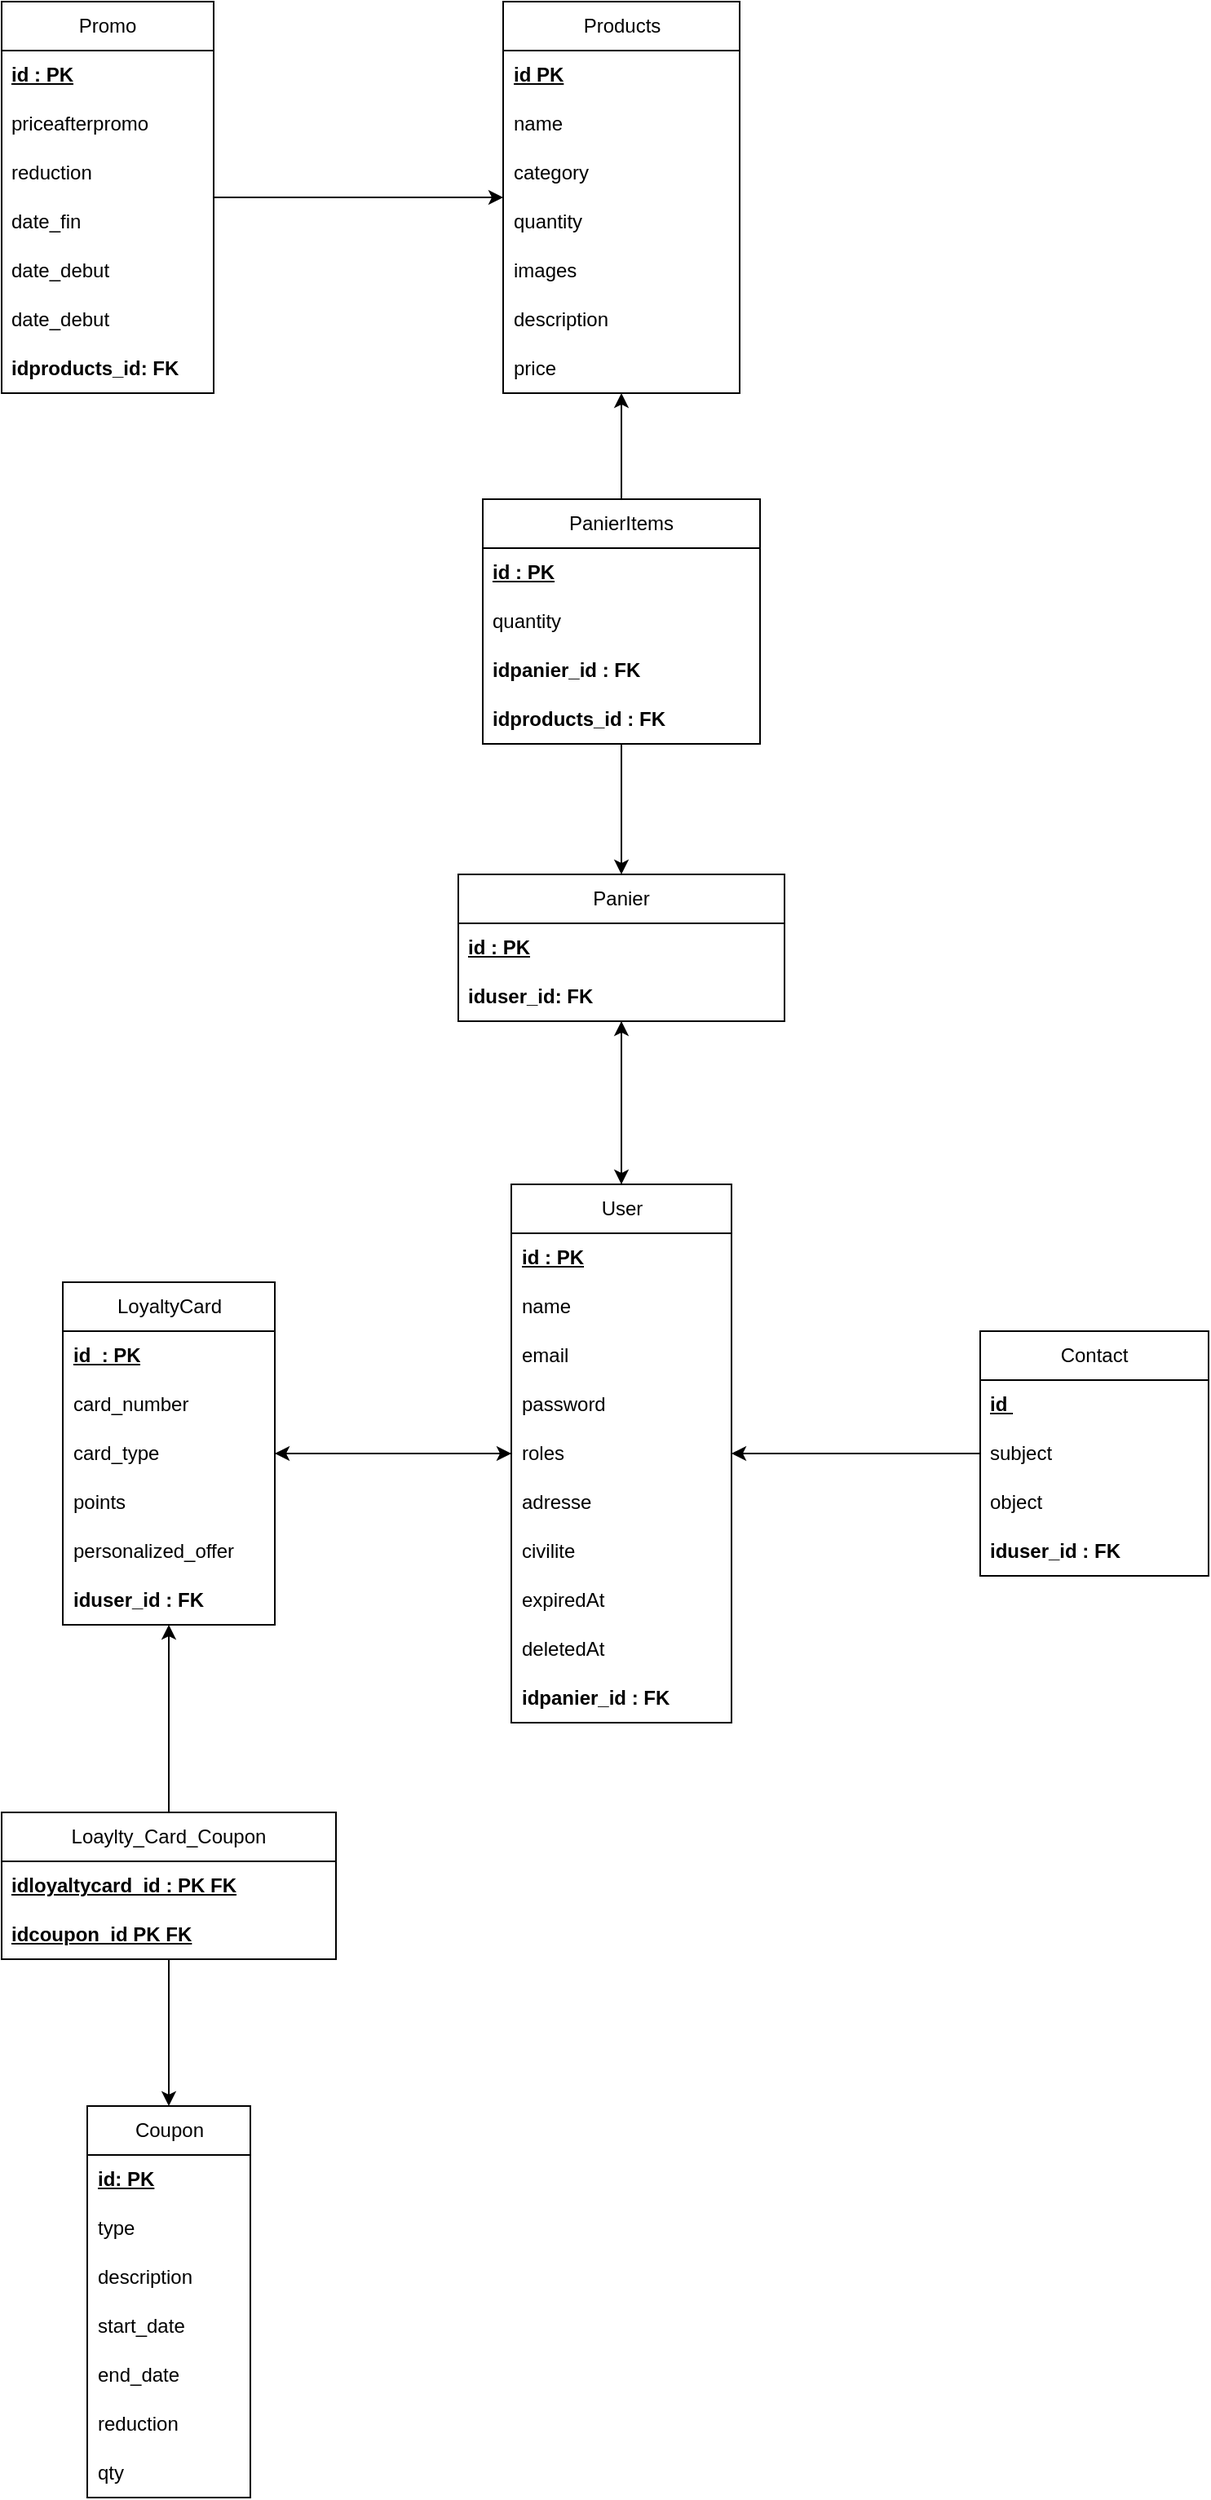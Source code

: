 <mxfile version="24.0.4" type="device">
  <diagram name="Page-1" id="Z8orhRkLqQDL-UpB7b5L">
    <mxGraphModel dx="660" dy="2152" grid="1" gridSize="10" guides="1" tooltips="1" connect="1" arrows="1" fold="1" page="1" pageScale="1" pageWidth="827" pageHeight="1169" math="0" shadow="0">
      <root>
        <mxCell id="0" />
        <mxCell id="1" parent="0" />
        <mxCell id="jyN1lYslzguB-uSNDuC1-7" style="edgeStyle=orthogonalEdgeStyle;rounded=0;orthogonalLoop=1;jettySize=auto;html=1;" parent="1" source="rzybz_MpaNNf8O2ourKi-1895" target="rzybz_MpaNNf8O2ourKi-1934" edge="1">
          <mxGeometry relative="1" as="geometry" />
        </mxCell>
        <mxCell id="rzybz_MpaNNf8O2ourKi-1895" value="Contact" style="swimlane;fontStyle=0;childLayout=stackLayout;horizontal=1;startSize=30;horizontalStack=0;resizeParent=1;resizeParentMax=0;resizeLast=0;collapsible=1;marginBottom=0;whiteSpace=wrap;html=1;" parent="1" vertex="1">
          <mxGeometry x="850" y="730" width="140" height="150" as="geometry" />
        </mxCell>
        <mxCell id="rzybz_MpaNNf8O2ourKi-1896" value="&lt;b&gt;&lt;u&gt;id&amp;nbsp;&lt;/u&gt;&lt;/b&gt;" style="text;strokeColor=none;fillColor=none;align=left;verticalAlign=middle;spacingLeft=4;spacingRight=4;overflow=hidden;points=[[0,0.5],[1,0.5]];portConstraint=eastwest;rotatable=0;whiteSpace=wrap;html=1;" parent="rzybz_MpaNNf8O2ourKi-1895" vertex="1">
          <mxGeometry y="30" width="140" height="30" as="geometry" />
        </mxCell>
        <mxCell id="rzybz_MpaNNf8O2ourKi-1899" value="subject" style="text;strokeColor=none;fillColor=none;align=left;verticalAlign=middle;spacingLeft=4;spacingRight=4;overflow=hidden;points=[[0,0.5],[1,0.5]];portConstraint=eastwest;rotatable=0;whiteSpace=wrap;html=1;" parent="rzybz_MpaNNf8O2ourKi-1895" vertex="1">
          <mxGeometry y="60" width="140" height="30" as="geometry" />
        </mxCell>
        <mxCell id="rzybz_MpaNNf8O2ourKi-1900" value="object" style="text;strokeColor=none;fillColor=none;align=left;verticalAlign=middle;spacingLeft=4;spacingRight=4;overflow=hidden;points=[[0,0.5],[1,0.5]];portConstraint=eastwest;rotatable=0;whiteSpace=wrap;html=1;" parent="rzybz_MpaNNf8O2ourKi-1895" vertex="1">
          <mxGeometry y="90" width="140" height="30" as="geometry" />
        </mxCell>
        <mxCell id="jyN1lYslzguB-uSNDuC1-10" value="&lt;b&gt;iduser_id : FK&lt;/b&gt;" style="text;strokeColor=none;fillColor=none;align=left;verticalAlign=middle;spacingLeft=4;spacingRight=4;overflow=hidden;points=[[0,0.5],[1,0.5]];portConstraint=eastwest;rotatable=0;whiteSpace=wrap;html=1;" parent="rzybz_MpaNNf8O2ourKi-1895" vertex="1">
          <mxGeometry y="120" width="140" height="30" as="geometry" />
        </mxCell>
        <mxCell id="EqvqZ9jnsvfKFYhBwcHd-3" style="edgeStyle=orthogonalEdgeStyle;rounded=0;orthogonalLoop=1;jettySize=auto;html=1;" parent="1" source="rXZsFAhtBVDBhax5gbFP-8" target="rzybz_MpaNNf8O2ourKi-1908" edge="1">
          <mxGeometry relative="1" as="geometry" />
        </mxCell>
        <mxCell id="rzybz_MpaNNf8O2ourKi-1901" value="Coupon" style="swimlane;fontStyle=0;childLayout=stackLayout;horizontal=1;startSize=30;horizontalStack=0;resizeParent=1;resizeParentMax=0;resizeLast=0;collapsible=1;marginBottom=0;whiteSpace=wrap;html=1;" parent="1" vertex="1">
          <mxGeometry x="302.5" y="1205" width="100" height="240" as="geometry" />
        </mxCell>
        <mxCell id="rzybz_MpaNNf8O2ourKi-1902" value="&lt;b&gt;&lt;u&gt;id: PK&lt;/u&gt;&lt;/b&gt;" style="text;strokeColor=none;fillColor=none;align=left;verticalAlign=middle;spacingLeft=4;spacingRight=4;overflow=hidden;points=[[0,0.5],[1,0.5]];portConstraint=eastwest;rotatable=0;whiteSpace=wrap;html=1;" parent="rzybz_MpaNNf8O2ourKi-1901" vertex="1">
          <mxGeometry y="30" width="100" height="30" as="geometry" />
        </mxCell>
        <mxCell id="rzybz_MpaNNf8O2ourKi-1903" value="type" style="text;strokeColor=none;fillColor=none;align=left;verticalAlign=middle;spacingLeft=4;spacingRight=4;overflow=hidden;points=[[0,0.5],[1,0.5]];portConstraint=eastwest;rotatable=0;whiteSpace=wrap;html=1;" parent="rzybz_MpaNNf8O2ourKi-1901" vertex="1">
          <mxGeometry y="60" width="100" height="30" as="geometry" />
        </mxCell>
        <mxCell id="rzybz_MpaNNf8O2ourKi-1904" value="description" style="text;strokeColor=none;fillColor=none;align=left;verticalAlign=middle;spacingLeft=4;spacingRight=4;overflow=hidden;points=[[0,0.5],[1,0.5]];portConstraint=eastwest;rotatable=0;whiteSpace=wrap;html=1;" parent="rzybz_MpaNNf8O2ourKi-1901" vertex="1">
          <mxGeometry y="90" width="100" height="30" as="geometry" />
        </mxCell>
        <mxCell id="rzybz_MpaNNf8O2ourKi-1905" value="start_date" style="text;strokeColor=none;fillColor=none;align=left;verticalAlign=middle;spacingLeft=4;spacingRight=4;overflow=hidden;points=[[0,0.5],[1,0.5]];portConstraint=eastwest;rotatable=0;whiteSpace=wrap;html=1;" parent="rzybz_MpaNNf8O2ourKi-1901" vertex="1">
          <mxGeometry y="120" width="100" height="30" as="geometry" />
        </mxCell>
        <mxCell id="rzybz_MpaNNf8O2ourKi-1906" value="end_date" style="text;strokeColor=none;fillColor=none;align=left;verticalAlign=middle;spacingLeft=4;spacingRight=4;overflow=hidden;points=[[0,0.5],[1,0.5]];portConstraint=eastwest;rotatable=0;whiteSpace=wrap;html=1;" parent="rzybz_MpaNNf8O2ourKi-1901" vertex="1">
          <mxGeometry y="150" width="100" height="30" as="geometry" />
        </mxCell>
        <mxCell id="rzybz_MpaNNf8O2ourKi-1907" value="reduction" style="text;strokeColor=none;fillColor=none;align=left;verticalAlign=middle;spacingLeft=4;spacingRight=4;overflow=hidden;points=[[0,0.5],[1,0.5]];portConstraint=eastwest;rotatable=0;whiteSpace=wrap;html=1;" parent="rzybz_MpaNNf8O2ourKi-1901" vertex="1">
          <mxGeometry y="180" width="100" height="30" as="geometry" />
        </mxCell>
        <mxCell id="A1eye4QI-o7bzbiyYtTG-3" value="qty" style="text;strokeColor=none;fillColor=none;align=left;verticalAlign=middle;spacingLeft=4;spacingRight=4;overflow=hidden;points=[[0,0.5],[1,0.5]];portConstraint=eastwest;rotatable=0;whiteSpace=wrap;html=1;" parent="rzybz_MpaNNf8O2ourKi-1901" vertex="1">
          <mxGeometry y="210" width="100" height="30" as="geometry" />
        </mxCell>
        <mxCell id="rzybz_MpaNNf8O2ourKi-2295" style="edgeStyle=orthogonalEdgeStyle;rounded=0;orthogonalLoop=1;jettySize=auto;html=1;" parent="1" source="rzybz_MpaNNf8O2ourKi-1908" target="rzybz_MpaNNf8O2ourKi-1934" edge="1">
          <mxGeometry relative="1" as="geometry" />
        </mxCell>
        <mxCell id="EqvqZ9jnsvfKFYhBwcHd-5" style="edgeStyle=orthogonalEdgeStyle;rounded=0;orthogonalLoop=1;jettySize=auto;html=1;" parent="1" source="rXZsFAhtBVDBhax5gbFP-8" target="rzybz_MpaNNf8O2ourKi-1901" edge="1">
          <mxGeometry relative="1" as="geometry">
            <mxPoint x="400" y="925" as="sourcePoint" />
          </mxGeometry>
        </mxCell>
        <mxCell id="rzybz_MpaNNf8O2ourKi-1908" value="LoyaltyCard" style="swimlane;fontStyle=0;childLayout=stackLayout;horizontal=1;startSize=30;horizontalStack=0;resizeParent=1;resizeParentMax=0;resizeLast=0;collapsible=1;marginBottom=0;whiteSpace=wrap;html=1;" parent="1" vertex="1">
          <mxGeometry x="287.5" y="700" width="130" height="210" as="geometry" />
        </mxCell>
        <mxCell id="rzybz_MpaNNf8O2ourKi-1909" value="&lt;b&gt;&lt;u&gt;id&amp;nbsp; : PK&lt;/u&gt;&lt;/b&gt;" style="text;strokeColor=none;fillColor=none;align=left;verticalAlign=middle;spacingLeft=4;spacingRight=4;overflow=hidden;points=[[0,0.5],[1,0.5]];portConstraint=eastwest;rotatable=0;whiteSpace=wrap;html=1;" parent="rzybz_MpaNNf8O2ourKi-1908" vertex="1">
          <mxGeometry y="30" width="130" height="30" as="geometry" />
        </mxCell>
        <mxCell id="rzybz_MpaNNf8O2ourKi-1910" value="card_number" style="text;strokeColor=none;fillColor=none;align=left;verticalAlign=middle;spacingLeft=4;spacingRight=4;overflow=hidden;points=[[0,0.5],[1,0.5]];portConstraint=eastwest;rotatable=0;whiteSpace=wrap;html=1;" parent="rzybz_MpaNNf8O2ourKi-1908" vertex="1">
          <mxGeometry y="60" width="130" height="30" as="geometry" />
        </mxCell>
        <mxCell id="rzybz_MpaNNf8O2ourKi-1911" value="card_type" style="text;strokeColor=none;fillColor=none;align=left;verticalAlign=middle;spacingLeft=4;spacingRight=4;overflow=hidden;points=[[0,0.5],[1,0.5]];portConstraint=eastwest;rotatable=0;whiteSpace=wrap;html=1;" parent="rzybz_MpaNNf8O2ourKi-1908" vertex="1">
          <mxGeometry y="90" width="130" height="30" as="geometry" />
        </mxCell>
        <mxCell id="rzybz_MpaNNf8O2ourKi-1912" value="points" style="text;strokeColor=none;fillColor=none;align=left;verticalAlign=middle;spacingLeft=4;spacingRight=4;overflow=hidden;points=[[0,0.5],[1,0.5]];portConstraint=eastwest;rotatable=0;whiteSpace=wrap;html=1;" parent="rzybz_MpaNNf8O2ourKi-1908" vertex="1">
          <mxGeometry y="120" width="130" height="30" as="geometry" />
        </mxCell>
        <mxCell id="rzybz_MpaNNf8O2ourKi-1913" value="personalized_offer" style="text;strokeColor=none;fillColor=none;align=left;verticalAlign=middle;spacingLeft=4;spacingRight=4;overflow=hidden;points=[[0,0.5],[1,0.5]];portConstraint=eastwest;rotatable=0;whiteSpace=wrap;html=1;" parent="rzybz_MpaNNf8O2ourKi-1908" vertex="1">
          <mxGeometry y="150" width="130" height="30" as="geometry" />
        </mxCell>
        <mxCell id="rXZsFAhtBVDBhax5gbFP-7" value="&lt;span style=&quot;font-weight: 700;&quot;&gt;iduser_id : FK&lt;/span&gt;" style="text;strokeColor=none;fillColor=none;align=left;verticalAlign=middle;spacingLeft=4;spacingRight=4;overflow=hidden;points=[[0,0.5],[1,0.5]];portConstraint=eastwest;rotatable=0;whiteSpace=wrap;html=1;" parent="rzybz_MpaNNf8O2ourKi-1908" vertex="1">
          <mxGeometry y="180" width="130" height="30" as="geometry" />
        </mxCell>
        <mxCell id="qvuXno2zDZtEZn5juKYf-1" style="edgeStyle=orthogonalEdgeStyle;rounded=0;orthogonalLoop=1;jettySize=auto;html=1;" parent="1" source="rzybz_MpaNNf8O2ourKi-1922" target="rzybz_MpaNNf8O2ourKi-1914" edge="1">
          <mxGeometry relative="1" as="geometry">
            <mxPoint x="500" y="100" as="sourcePoint" />
            <mxPoint x="490" y="-10" as="targetPoint" />
          </mxGeometry>
        </mxCell>
        <mxCell id="rzybz_MpaNNf8O2ourKi-1914" value="Products" style="swimlane;fontStyle=0;childLayout=stackLayout;horizontal=1;startSize=30;horizontalStack=0;resizeParent=1;resizeParentMax=0;resizeLast=0;collapsible=1;marginBottom=0;whiteSpace=wrap;html=1;" parent="1" vertex="1">
          <mxGeometry x="557.5" y="-85" width="145" height="240" as="geometry" />
        </mxCell>
        <mxCell id="rzybz_MpaNNf8O2ourKi-1915" value="&lt;b&gt;&lt;u&gt;id PK&lt;/u&gt;&lt;/b&gt;" style="text;strokeColor=none;fillColor=none;align=left;verticalAlign=middle;spacingLeft=4;spacingRight=4;overflow=hidden;points=[[0,0.5],[1,0.5]];portConstraint=eastwest;rotatable=0;whiteSpace=wrap;html=1;" parent="rzybz_MpaNNf8O2ourKi-1914" vertex="1">
          <mxGeometry y="30" width="145" height="30" as="geometry" />
        </mxCell>
        <mxCell id="rzybz_MpaNNf8O2ourKi-1916" value="name" style="text;strokeColor=none;fillColor=none;align=left;verticalAlign=middle;spacingLeft=4;spacingRight=4;overflow=hidden;points=[[0,0.5],[1,0.5]];portConstraint=eastwest;rotatable=0;whiteSpace=wrap;html=1;" parent="rzybz_MpaNNf8O2ourKi-1914" vertex="1">
          <mxGeometry y="60" width="145" height="30" as="geometry" />
        </mxCell>
        <mxCell id="rzybz_MpaNNf8O2ourKi-1917" value="category" style="text;strokeColor=none;fillColor=none;align=left;verticalAlign=middle;spacingLeft=4;spacingRight=4;overflow=hidden;points=[[0,0.5],[1,0.5]];portConstraint=eastwest;rotatable=0;whiteSpace=wrap;html=1;" parent="rzybz_MpaNNf8O2ourKi-1914" vertex="1">
          <mxGeometry y="90" width="145" height="30" as="geometry" />
        </mxCell>
        <mxCell id="rzybz_MpaNNf8O2ourKi-1918" value="quantity" style="text;strokeColor=none;fillColor=none;align=left;verticalAlign=middle;spacingLeft=4;spacingRight=4;overflow=hidden;points=[[0,0.5],[1,0.5]];portConstraint=eastwest;rotatable=0;whiteSpace=wrap;html=1;" parent="rzybz_MpaNNf8O2ourKi-1914" vertex="1">
          <mxGeometry y="120" width="145" height="30" as="geometry" />
        </mxCell>
        <mxCell id="rzybz_MpaNNf8O2ourKi-1919" value="images" style="text;strokeColor=none;fillColor=none;align=left;verticalAlign=middle;spacingLeft=4;spacingRight=4;overflow=hidden;points=[[0,0.5],[1,0.5]];portConstraint=eastwest;rotatable=0;whiteSpace=wrap;html=1;" parent="rzybz_MpaNNf8O2ourKi-1914" vertex="1">
          <mxGeometry y="150" width="145" height="30" as="geometry" />
        </mxCell>
        <mxCell id="rzybz_MpaNNf8O2ourKi-1920" value="description" style="text;strokeColor=none;fillColor=none;align=left;verticalAlign=middle;spacingLeft=4;spacingRight=4;overflow=hidden;points=[[0,0.5],[1,0.5]];portConstraint=eastwest;rotatable=0;whiteSpace=wrap;html=1;" parent="rzybz_MpaNNf8O2ourKi-1914" vertex="1">
          <mxGeometry y="180" width="145" height="30" as="geometry" />
        </mxCell>
        <mxCell id="rzybz_MpaNNf8O2ourKi-1921" value="price" style="text;strokeColor=none;fillColor=none;align=left;verticalAlign=middle;spacingLeft=4;spacingRight=4;overflow=hidden;points=[[0,0.5],[1,0.5]];portConstraint=eastwest;rotatable=0;whiteSpace=wrap;html=1;" parent="rzybz_MpaNNf8O2ourKi-1914" vertex="1">
          <mxGeometry y="210" width="145" height="30" as="geometry" />
        </mxCell>
        <mxCell id="rzybz_MpaNNf8O2ourKi-1922" value="Promo" style="swimlane;fontStyle=0;childLayout=stackLayout;horizontal=1;startSize=30;horizontalStack=0;resizeParent=1;resizeParentMax=0;resizeLast=0;collapsible=1;marginBottom=0;whiteSpace=wrap;html=1;" parent="1" vertex="1">
          <mxGeometry x="250" y="-85" width="130" height="240" as="geometry" />
        </mxCell>
        <mxCell id="rzybz_MpaNNf8O2ourKi-1923" value="&lt;b&gt;&lt;u&gt;id : PK&lt;/u&gt;&lt;/b&gt;" style="text;strokeColor=none;fillColor=none;align=left;verticalAlign=middle;spacingLeft=4;spacingRight=4;overflow=hidden;points=[[0,0.5],[1,0.5]];portConstraint=eastwest;rotatable=0;whiteSpace=wrap;html=1;" parent="rzybz_MpaNNf8O2ourKi-1922" vertex="1">
          <mxGeometry y="30" width="130" height="30" as="geometry" />
        </mxCell>
        <mxCell id="rzybz_MpaNNf8O2ourKi-1930" value="priceafterpromo" style="text;strokeColor=none;fillColor=none;align=left;verticalAlign=middle;spacingLeft=4;spacingRight=4;overflow=hidden;points=[[0,0.5],[1,0.5]];portConstraint=eastwest;rotatable=0;whiteSpace=wrap;html=1;" parent="rzybz_MpaNNf8O2ourKi-1922" vertex="1">
          <mxGeometry y="60" width="130" height="30" as="geometry" />
        </mxCell>
        <mxCell id="rzybz_MpaNNf8O2ourKi-1931" value="reduction" style="text;strokeColor=none;fillColor=none;align=left;verticalAlign=middle;spacingLeft=4;spacingRight=4;overflow=hidden;points=[[0,0.5],[1,0.5]];portConstraint=eastwest;rotatable=0;whiteSpace=wrap;html=1;" parent="rzybz_MpaNNf8O2ourKi-1922" vertex="1">
          <mxGeometry y="90" width="130" height="30" as="geometry" />
        </mxCell>
        <mxCell id="rzybz_MpaNNf8O2ourKi-1932" value="date_fin" style="text;strokeColor=none;fillColor=none;align=left;verticalAlign=middle;spacingLeft=4;spacingRight=4;overflow=hidden;points=[[0,0.5],[1,0.5]];portConstraint=eastwest;rotatable=0;whiteSpace=wrap;html=1;" parent="rzybz_MpaNNf8O2ourKi-1922" vertex="1">
          <mxGeometry y="120" width="130" height="30" as="geometry" />
        </mxCell>
        <mxCell id="rzybz_MpaNNf8O2ourKi-1933" value="date_debut" style="text;strokeColor=none;fillColor=none;align=left;verticalAlign=middle;spacingLeft=4;spacingRight=4;overflow=hidden;points=[[0,0.5],[1,0.5]];portConstraint=eastwest;rotatable=0;whiteSpace=wrap;html=1;" parent="rzybz_MpaNNf8O2ourKi-1922" vertex="1">
          <mxGeometry y="150" width="130" height="30" as="geometry" />
        </mxCell>
        <mxCell id="rXZsFAhtBVDBhax5gbFP-1" value="date_debut" style="text;strokeColor=none;fillColor=none;align=left;verticalAlign=middle;spacingLeft=4;spacingRight=4;overflow=hidden;points=[[0,0.5],[1,0.5]];portConstraint=eastwest;rotatable=0;whiteSpace=wrap;html=1;" parent="rzybz_MpaNNf8O2ourKi-1922" vertex="1">
          <mxGeometry y="180" width="130" height="30" as="geometry" />
        </mxCell>
        <mxCell id="jyN1lYslzguB-uSNDuC1-1" value="&lt;b&gt;idproducts_id: FK&lt;/b&gt;" style="text;strokeColor=none;fillColor=none;align=left;verticalAlign=middle;spacingLeft=4;spacingRight=4;overflow=hidden;points=[[0,0.5],[1,0.5]];portConstraint=eastwest;rotatable=0;whiteSpace=wrap;html=1;" parent="rzybz_MpaNNf8O2ourKi-1922" vertex="1">
          <mxGeometry y="210" width="130" height="30" as="geometry" />
        </mxCell>
        <mxCell id="Q6SsEuxRmqB14gAv5U6w-2" style="edgeStyle=orthogonalEdgeStyle;rounded=0;orthogonalLoop=1;jettySize=auto;html=1;" parent="1" source="rzybz_MpaNNf8O2ourKi-1934" target="rzybz_MpaNNf8O2ourKi-1908" edge="1">
          <mxGeometry relative="1" as="geometry" />
        </mxCell>
        <mxCell id="Nywnccilxppm8iC2X-Cc-1" style="edgeStyle=orthogonalEdgeStyle;rounded=0;orthogonalLoop=1;jettySize=auto;html=1;" parent="1" source="rzybz_MpaNNf8O2ourKi-1934" target="rzybz_MpaNNf8O2ourKi-1942" edge="1">
          <mxGeometry relative="1" as="geometry" />
        </mxCell>
        <mxCell id="rzybz_MpaNNf8O2ourKi-1934" value="User" style="swimlane;fontStyle=0;childLayout=stackLayout;horizontal=1;startSize=30;horizontalStack=0;resizeParent=1;resizeParentMax=0;resizeLast=0;collapsible=1;marginBottom=0;whiteSpace=wrap;html=1;" parent="1" vertex="1">
          <mxGeometry x="562.5" y="640" width="135" height="330" as="geometry" />
        </mxCell>
        <mxCell id="rzybz_MpaNNf8O2ourKi-1935" value="&lt;b&gt;&lt;u&gt;id : PK&lt;/u&gt;&lt;/b&gt;" style="text;strokeColor=none;fillColor=none;align=left;verticalAlign=middle;spacingLeft=4;spacingRight=4;overflow=hidden;points=[[0,0.5],[1,0.5]];portConstraint=eastwest;rotatable=0;whiteSpace=wrap;html=1;" parent="rzybz_MpaNNf8O2ourKi-1934" vertex="1">
          <mxGeometry y="30" width="135" height="30" as="geometry" />
        </mxCell>
        <mxCell id="rzybz_MpaNNf8O2ourKi-1936" value="name&amp;nbsp;" style="text;strokeColor=none;fillColor=none;align=left;verticalAlign=middle;spacingLeft=4;spacingRight=4;overflow=hidden;points=[[0,0.5],[1,0.5]];portConstraint=eastwest;rotatable=0;whiteSpace=wrap;html=1;" parent="rzybz_MpaNNf8O2ourKi-1934" vertex="1">
          <mxGeometry y="60" width="135" height="30" as="geometry" />
        </mxCell>
        <mxCell id="rzybz_MpaNNf8O2ourKi-1937" value="email" style="text;strokeColor=none;fillColor=none;align=left;verticalAlign=middle;spacingLeft=4;spacingRight=4;overflow=hidden;points=[[0,0.5],[1,0.5]];portConstraint=eastwest;rotatable=0;whiteSpace=wrap;html=1;" parent="rzybz_MpaNNf8O2ourKi-1934" vertex="1">
          <mxGeometry y="90" width="135" height="30" as="geometry" />
        </mxCell>
        <mxCell id="rzybz_MpaNNf8O2ourKi-1938" value="password" style="text;strokeColor=none;fillColor=none;align=left;verticalAlign=middle;spacingLeft=4;spacingRight=4;overflow=hidden;points=[[0,0.5],[1,0.5]];portConstraint=eastwest;rotatable=0;whiteSpace=wrap;html=1;" parent="rzybz_MpaNNf8O2ourKi-1934" vertex="1">
          <mxGeometry y="120" width="135" height="30" as="geometry" />
        </mxCell>
        <mxCell id="rzybz_MpaNNf8O2ourKi-1939" value="roles" style="text;strokeColor=none;fillColor=none;align=left;verticalAlign=middle;spacingLeft=4;spacingRight=4;overflow=hidden;points=[[0,0.5],[1,0.5]];portConstraint=eastwest;rotatable=0;whiteSpace=wrap;html=1;" parent="rzybz_MpaNNf8O2ourKi-1934" vertex="1">
          <mxGeometry y="150" width="135" height="30" as="geometry" />
        </mxCell>
        <mxCell id="rzybz_MpaNNf8O2ourKi-1940" value="adresse" style="text;strokeColor=none;fillColor=none;align=left;verticalAlign=middle;spacingLeft=4;spacingRight=4;overflow=hidden;points=[[0,0.5],[1,0.5]];portConstraint=eastwest;rotatable=0;whiteSpace=wrap;html=1;" parent="rzybz_MpaNNf8O2ourKi-1934" vertex="1">
          <mxGeometry y="180" width="135" height="30" as="geometry" />
        </mxCell>
        <mxCell id="rzybz_MpaNNf8O2ourKi-1941" value="civilite" style="text;strokeColor=none;fillColor=none;align=left;verticalAlign=middle;spacingLeft=4;spacingRight=4;overflow=hidden;points=[[0,0.5],[1,0.5]];portConstraint=eastwest;rotatable=0;whiteSpace=wrap;html=1;" parent="rzybz_MpaNNf8O2ourKi-1934" vertex="1">
          <mxGeometry y="210" width="135" height="30" as="geometry" />
        </mxCell>
        <mxCell id="bA8NJutJjmwKV7j1R5jx-1" value="expiredAt" style="text;strokeColor=none;fillColor=none;align=left;verticalAlign=middle;spacingLeft=4;spacingRight=4;overflow=hidden;points=[[0,0.5],[1,0.5]];portConstraint=eastwest;rotatable=0;whiteSpace=wrap;html=1;" parent="rzybz_MpaNNf8O2ourKi-1934" vertex="1">
          <mxGeometry y="240" width="135" height="30" as="geometry" />
        </mxCell>
        <mxCell id="bA8NJutJjmwKV7j1R5jx-2" value="deletedAt" style="text;strokeColor=none;fillColor=none;align=left;verticalAlign=middle;spacingLeft=4;spacingRight=4;overflow=hidden;points=[[0,0.5],[1,0.5]];portConstraint=eastwest;rotatable=0;whiteSpace=wrap;html=1;" parent="rzybz_MpaNNf8O2ourKi-1934" vertex="1">
          <mxGeometry y="270" width="135" height="30" as="geometry" />
        </mxCell>
        <mxCell id="VpNbvI2hrCXL2hp8DvfT-10" value="&lt;span style=&quot;font-weight: 700;&quot;&gt;idpanier_id : FK&lt;/span&gt;" style="text;strokeColor=none;fillColor=none;align=left;verticalAlign=middle;spacingLeft=4;spacingRight=4;overflow=hidden;points=[[0,0.5],[1,0.5]];portConstraint=eastwest;rotatable=0;whiteSpace=wrap;html=1;" parent="rzybz_MpaNNf8O2ourKi-1934" vertex="1">
          <mxGeometry y="300" width="135" height="30" as="geometry" />
        </mxCell>
        <mxCell id="VpNbvI2hrCXL2hp8DvfT-6" style="edgeStyle=orthogonalEdgeStyle;rounded=0;orthogonalLoop=1;jettySize=auto;html=1;" parent="1" source="VpNbvI2hrCXL2hp8DvfT-1" target="rzybz_MpaNNf8O2ourKi-1942" edge="1">
          <mxGeometry relative="1" as="geometry" />
        </mxCell>
        <mxCell id="rzybz_MpaNNf8O2ourKi-1942" value="Panier" style="swimlane;fontStyle=0;childLayout=stackLayout;horizontal=1;startSize=30;horizontalStack=0;resizeParent=1;resizeParentMax=0;resizeLast=0;collapsible=1;marginBottom=0;whiteSpace=wrap;html=1;" parent="1" vertex="1">
          <mxGeometry x="530" y="450" width="200" height="90" as="geometry" />
        </mxCell>
        <mxCell id="rzybz_MpaNNf8O2ourKi-1943" value="&lt;b&gt;&lt;u&gt;id : PK&lt;/u&gt;&lt;/b&gt;" style="text;strokeColor=none;fillColor=none;align=left;verticalAlign=middle;spacingLeft=4;spacingRight=4;overflow=hidden;points=[[0,0.5],[1,0.5]];portConstraint=eastwest;rotatable=0;whiteSpace=wrap;html=1;" parent="rzybz_MpaNNf8O2ourKi-1942" vertex="1">
          <mxGeometry y="30" width="200" height="30" as="geometry" />
        </mxCell>
        <mxCell id="rzybz_MpaNNf8O2ourKi-1944" value="&lt;b&gt;iduser_id: FK&lt;/b&gt;" style="text;strokeColor=none;fillColor=none;align=left;verticalAlign=middle;spacingLeft=4;spacingRight=4;overflow=hidden;points=[[0,0.5],[1,0.5]];portConstraint=eastwest;rotatable=0;whiteSpace=wrap;html=1;" parent="rzybz_MpaNNf8O2ourKi-1942" vertex="1">
          <mxGeometry y="60" width="200" height="30" as="geometry" />
        </mxCell>
        <mxCell id="rXZsFAhtBVDBhax5gbFP-8" value="Loaylty_Card_Coupon" style="swimlane;fontStyle=0;childLayout=stackLayout;horizontal=1;startSize=30;horizontalStack=0;resizeParent=1;resizeParentMax=0;resizeLast=0;collapsible=1;marginBottom=0;whiteSpace=wrap;html=1;" parent="1" vertex="1">
          <mxGeometry x="250" y="1025" width="205" height="90" as="geometry" />
        </mxCell>
        <mxCell id="rXZsFAhtBVDBhax5gbFP-9" value="idloyaltycard_id : PK FK" style="text;strokeColor=none;fillColor=none;align=left;verticalAlign=middle;spacingLeft=4;spacingRight=4;overflow=hidden;points=[[0,0.5],[1,0.5]];portConstraint=eastwest;rotatable=0;whiteSpace=wrap;html=1;fontStyle=5" parent="rXZsFAhtBVDBhax5gbFP-8" vertex="1">
          <mxGeometry y="30" width="205" height="30" as="geometry" />
        </mxCell>
        <mxCell id="rXZsFAhtBVDBhax5gbFP-10" value="idcoupon_id PK FK" style="text;strokeColor=none;fillColor=none;align=left;verticalAlign=middle;spacingLeft=4;spacingRight=4;overflow=hidden;points=[[0,0.5],[1,0.5]];portConstraint=eastwest;rotatable=0;whiteSpace=wrap;html=1;fontStyle=5" parent="rXZsFAhtBVDBhax5gbFP-8" vertex="1">
          <mxGeometry y="60" width="205" height="30" as="geometry" />
        </mxCell>
        <mxCell id="-bubflDLGiFT5fHEvIz_-1" style="edgeStyle=orthogonalEdgeStyle;rounded=0;orthogonalLoop=1;jettySize=auto;html=1;" parent="1" source="rzybz_MpaNNf8O2ourKi-1942" target="rzybz_MpaNNf8O2ourKi-1934" edge="1">
          <mxGeometry relative="1" as="geometry">
            <mxPoint x="625" y="620" as="sourcePoint" />
            <mxPoint x="625" y="520" as="targetPoint" />
          </mxGeometry>
        </mxCell>
        <mxCell id="jyN1lYslzguB-uSNDuC1-5" style="edgeStyle=orthogonalEdgeStyle;rounded=0;orthogonalLoop=1;jettySize=auto;html=1;" parent="1" source="VpNbvI2hrCXL2hp8DvfT-1" target="rzybz_MpaNNf8O2ourKi-1914" edge="1">
          <mxGeometry relative="1" as="geometry" />
        </mxCell>
        <mxCell id="VpNbvI2hrCXL2hp8DvfT-1" value="PanierItems" style="swimlane;fontStyle=0;childLayout=stackLayout;horizontal=1;startSize=30;horizontalStack=0;resizeParent=1;resizeParentMax=0;resizeLast=0;collapsible=1;marginBottom=0;whiteSpace=wrap;html=1;" parent="1" vertex="1">
          <mxGeometry x="545" y="220" width="170" height="150" as="geometry" />
        </mxCell>
        <mxCell id="VpNbvI2hrCXL2hp8DvfT-2" value="&lt;b&gt;&lt;u&gt;id : PK&lt;/u&gt;&lt;/b&gt;" style="text;strokeColor=none;fillColor=none;align=left;verticalAlign=middle;spacingLeft=4;spacingRight=4;overflow=hidden;points=[[0,0.5],[1,0.5]];portConstraint=eastwest;rotatable=0;whiteSpace=wrap;html=1;" parent="VpNbvI2hrCXL2hp8DvfT-1" vertex="1">
          <mxGeometry y="30" width="170" height="30" as="geometry" />
        </mxCell>
        <mxCell id="VpNbvI2hrCXL2hp8DvfT-8" value="quantity" style="text;strokeColor=none;fillColor=none;align=left;verticalAlign=middle;spacingLeft=4;spacingRight=4;overflow=hidden;points=[[0,0.5],[1,0.5]];portConstraint=eastwest;rotatable=0;whiteSpace=wrap;html=1;" parent="VpNbvI2hrCXL2hp8DvfT-1" vertex="1">
          <mxGeometry y="60" width="170" height="30" as="geometry" />
        </mxCell>
        <mxCell id="A1eye4QI-o7bzbiyYtTG-1" value="&lt;b&gt;idpanier_id : FK&lt;/b&gt;" style="text;strokeColor=none;fillColor=none;align=left;verticalAlign=middle;spacingLeft=4;spacingRight=4;overflow=hidden;points=[[0,0.5],[1,0.5]];portConstraint=eastwest;rotatable=0;whiteSpace=wrap;html=1;" parent="VpNbvI2hrCXL2hp8DvfT-1" vertex="1">
          <mxGeometry y="90" width="170" height="30" as="geometry" />
        </mxCell>
        <mxCell id="jyN1lYslzguB-uSNDuC1-6" value="&lt;b&gt;idproducts_id : FK&lt;/b&gt;" style="text;strokeColor=none;fillColor=none;align=left;verticalAlign=middle;spacingLeft=4;spacingRight=4;overflow=hidden;points=[[0,0.5],[1,0.5]];portConstraint=eastwest;rotatable=0;whiteSpace=wrap;html=1;" parent="VpNbvI2hrCXL2hp8DvfT-1" vertex="1">
          <mxGeometry y="120" width="170" height="30" as="geometry" />
        </mxCell>
      </root>
    </mxGraphModel>
  </diagram>
</mxfile>
